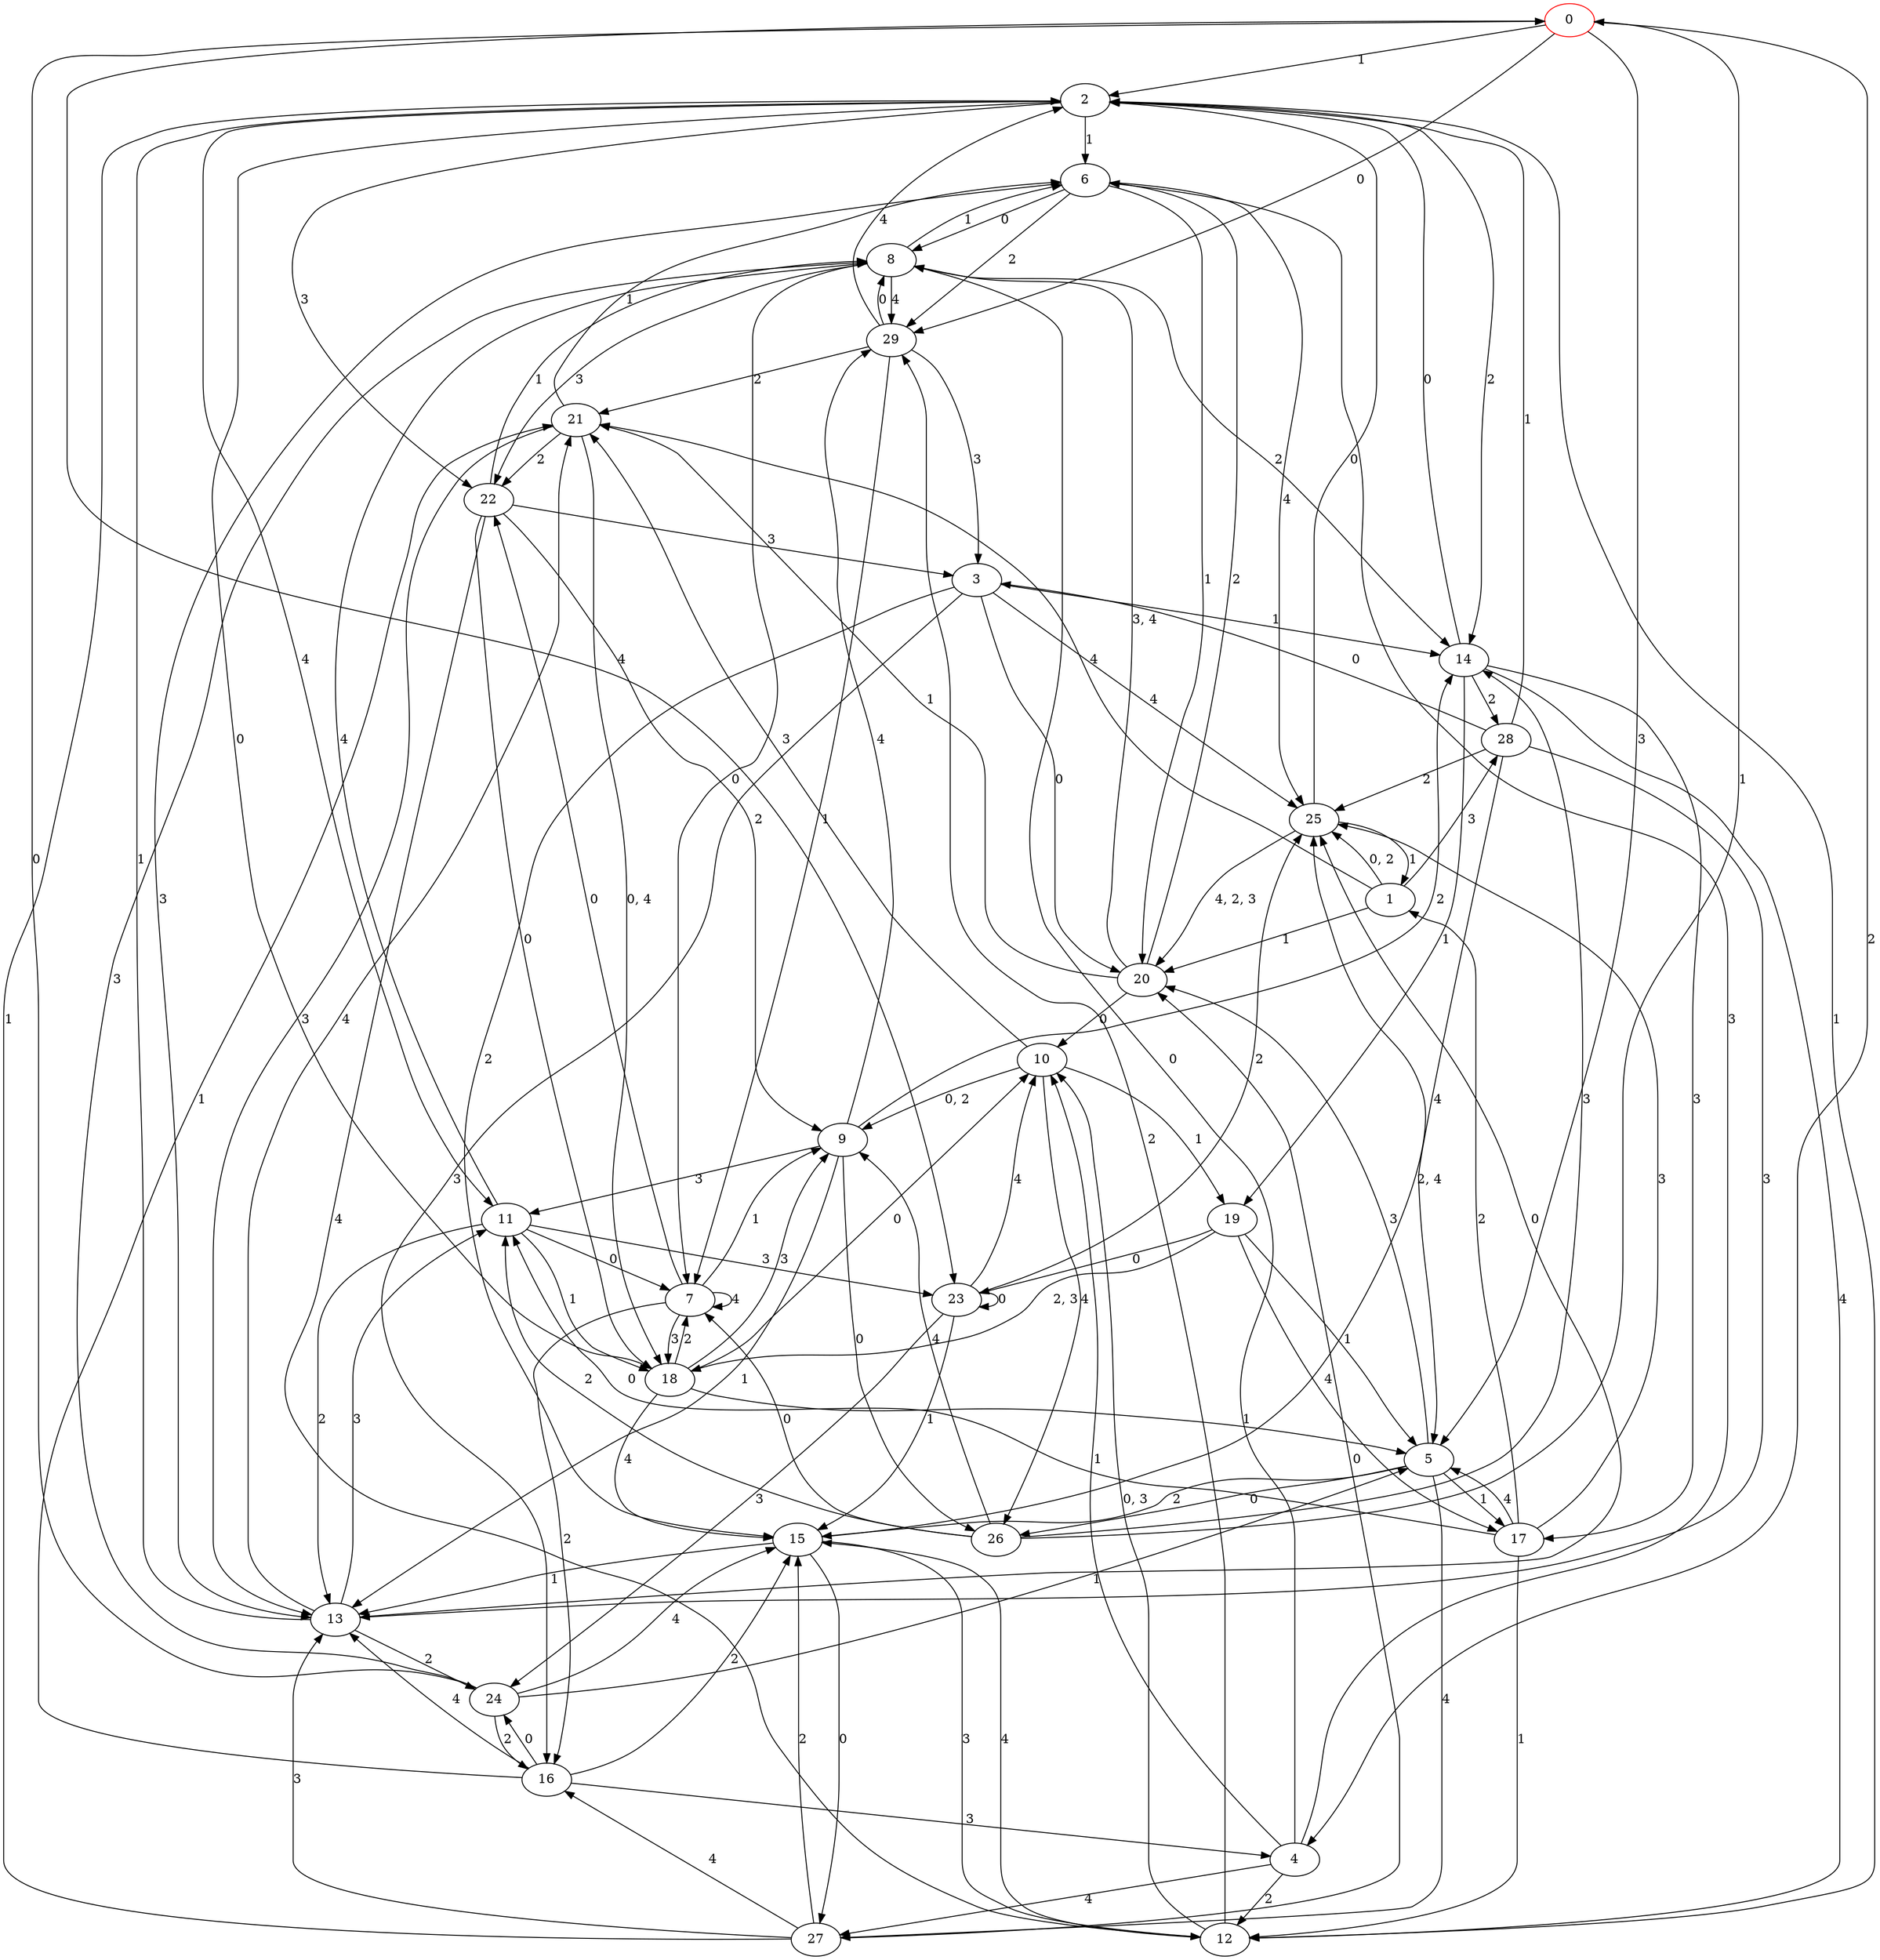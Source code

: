 digraph g {
0 [label= "0"] [color="red"];
1 [label= "1"];
2 [label= "2"];
3 [label= "3"];
4 [label= "4"];
5 [label= "5"];
6 [label= "6"];
7 [label= "7"];
8 [label= "8"];
9 [label= "9"];
10 [label= "10"];
11 [label= "11"];
12 [label= "12"];
13 [label= "13"];
14 [label= "14"];
15 [label= "15"];
16 [label= "16"];
17 [label= "17"];
18 [label= "18"];
19 [label= "19"];
20 [label= "20"];
21 [label= "21"];
22 [label= "22"];
23 [label= "23"];
24 [label= "24"];
25 [label= "25"];
26 [label= "26"];
27 [label= "27"];
28 [label= "28"];
29 [label= "29"];
0 -> 29[label= "0"];
0 -> 2[label= "1"];
0 -> 4[label= "2"];
0 -> 5[label= "3"];
0 -> 23[label= "4"];
1 -> 20[label= "1"];
1 -> 28[label= "3"];
1 -> 21[label= "4"];
2 -> 18[label= "0"];
2 -> 6[label= "1"];
2 -> 14[label= "2"];
2 -> 22[label= "3"];
2 -> 11[label= "4"];
3 -> 20[label= "0"];
3 -> 14[label= "1"];
3 -> 15[label= "2"];
3 -> 16[label= "3"];
3 -> 25[label= "4"];
4 -> 8[label= "0"];
4 -> 10[label= "1"];
4 -> 12[label= "2"];
4 -> 6[label= "3"];
4 -> 27[label= "4"];
5 -> 26[label= "0"];
5 -> 17[label= "1"];
5 -> 15[label= "2"];
5 -> 20[label= "3"];
5 -> 27[label= "4"];
6 -> 8[label= "0"];
6 -> 20[label= "1"];
6 -> 29[label= "2"];
6 -> 13[label= "3"];
6 -> 25[label= "4"];
7 -> 22[label= "0"];
7 -> 9[label= "1"];
7 -> 16[label= "2"];
7 -> 18[label= "3"];
7 -> 7[label= "4"];
8 -> 7[label= "0"];
8 -> 6[label= "1"];
8 -> 14[label= "2"];
8 -> 22[label= "3"];
8 -> 29[label= "4"];
9 -> 26[label= "0"];
9 -> 13[label= "1"];
9 -> 14[label= "2"];
9 -> 11[label= "3"];
9 -> 29[label= "4"];
10 -> 19[label= "1"];
10 -> 21[label= "3"];
10 -> 26[label= "4"];
11 -> 7[label= "0"];
11 -> 18[label= "1"];
11 -> 13[label= "2"];
11 -> 23[label= "3"];
11 -> 8[label= "4"];
12 -> 2[label= "1"];
12 -> 29[label= "2"];
12 -> 15[label= "4"];
13 -> 25[label= "0"];
13 -> 2[label= "1"];
13 -> 24[label= "2"];
13 -> 11[label= "3"];
13 -> 21[label= "4"];
14 -> 2[label= "0"];
14 -> 19[label= "1"];
14 -> 28[label= "2"];
14 -> 17[label= "3"];
14 -> 12[label= "4"];
15 -> 27[label= "0"];
15 -> 13[label= "1"];
15 -> 12[label= "3"];
16 -> 24[label= "0"];
16 -> 21[label= "1"];
16 -> 15[label= "2"];
16 -> 4[label= "3"];
16 -> 13[label= "4"];
17 -> 11[label= "0"];
17 -> 12[label= "1"];
17 -> 1[label= "2"];
17 -> 25[label= "3"];
17 -> 5[label= "4"];
18 -> 10[label= "0"];
18 -> 5[label= "1"];
18 -> 7[label= "2"];
18 -> 9[label= "3"];
18 -> 15[label= "4"];
19 -> 23[label= "0"];
19 -> 5[label= "1"];
19 -> 17[label= "4"];
20 -> 10[label= "0"];
20 -> 21[label= "1"];
20 -> 6[label= "2"];
21 -> 6[label= "1"];
21 -> 22[label= "2"];
21 -> 13[label= "3"];
22 -> 18[label= "0"];
22 -> 8[label= "1"];
22 -> 9[label= "2"];
22 -> 3[label= "3"];
22 -> 12[label= "4"];
23 -> 23[label= "0"];
23 -> 15[label= "1"];
23 -> 25[label= "2"];
23 -> 24[label= "3"];
23 -> 10[label= "4"];
24 -> 0[label= "0"];
24 -> 5[label= "1"];
24 -> 16[label= "2"];
24 -> 8[label= "3"];
24 -> 15[label= "4"];
25 -> 2[label= "0"];
25 -> 1[label= "1"];
26 -> 7[label= "0"];
26 -> 0[label= "1"];
26 -> 11[label= "2"];
26 -> 14[label= "3"];
26 -> 9[label= "4"];
27 -> 20[label= "0"];
27 -> 2[label= "1"];
27 -> 15[label= "2"];
27 -> 13[label= "3"];
27 -> 16[label= "4"];
28 -> 3[label= "0"];
28 -> 2[label= "1"];
28 -> 25[label= "2"];
28 -> 13[label= "3"];
28 -> 5[label= "4"];
29 -> 8[label= "0"];
29 -> 7[label= "1"];
29 -> 21[label= "2"];
29 -> 3[label= "3"];
29 -> 2[label= "4"];
1 -> 25[label= "0, 2"];
10 -> 9[label= "0, 2"];
12 -> 10[label= "0, 3"];
15 -> 25[label= "2, 4"];
19 -> 18[label= "2, 3"];
20 -> 8[label= "3, 4"];
21 -> 18[label= "0, 4"];
25 -> 20[label= "4, 2, 3"];
}
